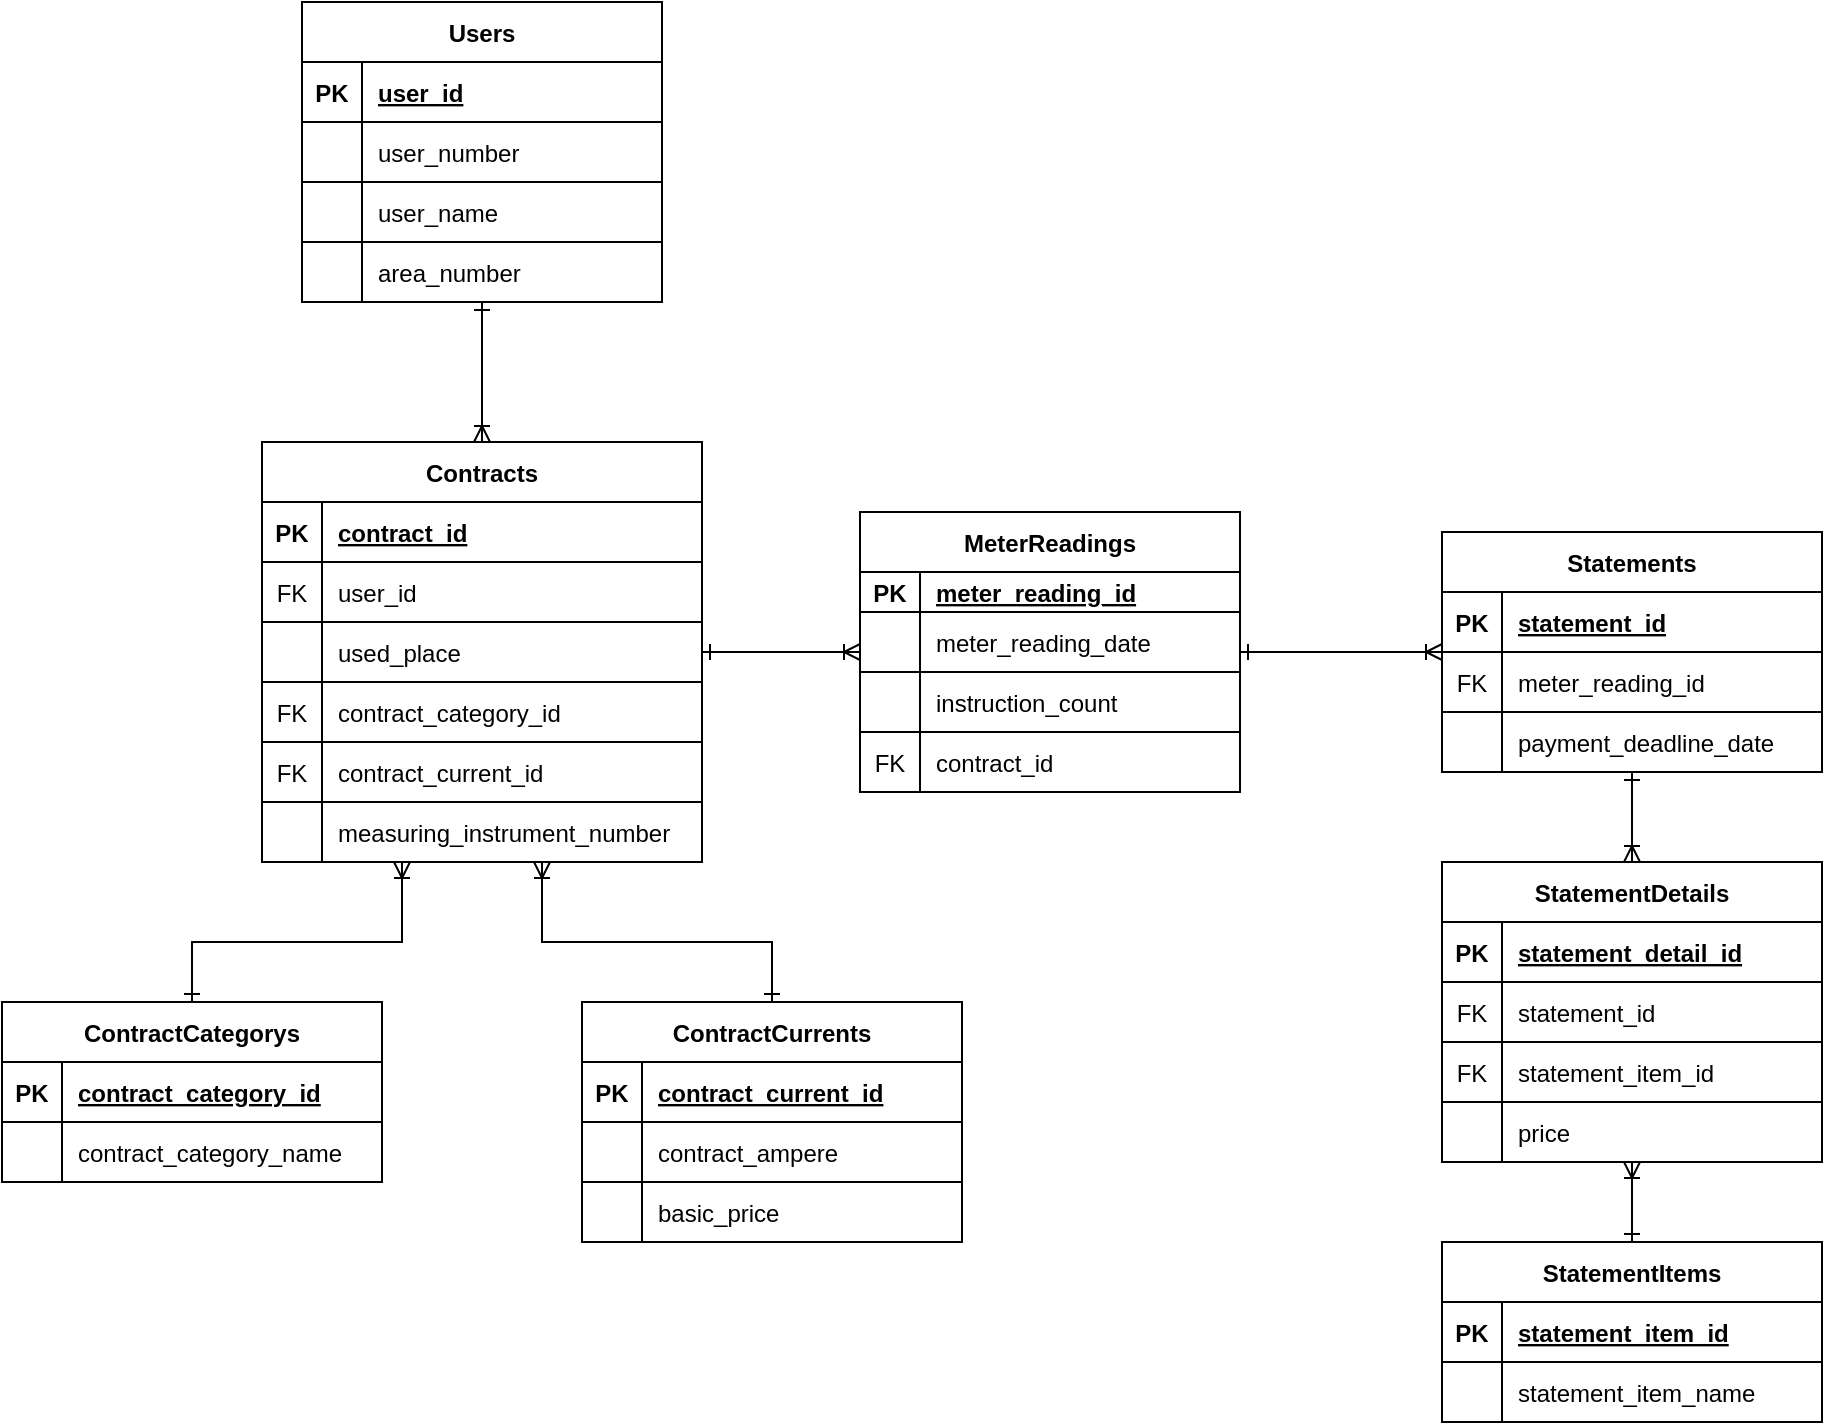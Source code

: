 <mxfile version="20.6.2" type="google"><diagram id="OsmohIq29qtnRfdCwnu8" name="ページ1"><mxGraphModel grid="1" page="1" gridSize="10" guides="1" tooltips="1" connect="1" arrows="1" fold="1" pageScale="1" pageWidth="827" pageHeight="1169" math="0" shadow="0"><root><mxCell id="0"/><mxCell id="1" parent="0"/><mxCell id="p3FeHAVsROIq5EBSX3aP-1" value="MeterReadings" style="shape=table;startSize=30;container=1;collapsible=1;childLayout=tableLayout;fixedRows=1;rowLines=0;fontStyle=1;align=center;resizeLast=1;" vertex="1" parent="1"><mxGeometry x="319" y="275" width="190" height="140" as="geometry"/></mxCell><mxCell id="p3FeHAVsROIq5EBSX3aP-2" value="" style="shape=tableRow;horizontal=0;startSize=0;swimlaneHead=0;swimlaneBody=0;fillColor=none;collapsible=0;dropTarget=0;points=[[0,0.5],[1,0.5]];portConstraint=eastwest;top=0;left=0;right=0;bottom=1;" vertex="1" parent="p3FeHAVsROIq5EBSX3aP-1"><mxGeometry y="30" width="190" height="20" as="geometry"/></mxCell><mxCell id="p3FeHAVsROIq5EBSX3aP-3" value="PK" style="shape=partialRectangle;connectable=0;fillColor=none;top=0;left=0;bottom=0;right=0;fontStyle=1;overflow=hidden;" vertex="1" parent="p3FeHAVsROIq5EBSX3aP-2"><mxGeometry width="30" height="20" as="geometry"><mxRectangle width="30" height="20" as="alternateBounds"/></mxGeometry></mxCell><mxCell id="p3FeHAVsROIq5EBSX3aP-4" value="meter_reading_id" style="shape=partialRectangle;connectable=0;fillColor=none;top=0;left=0;bottom=0;right=0;align=left;spacingLeft=6;fontStyle=5;overflow=hidden;" vertex="1" parent="p3FeHAVsROIq5EBSX3aP-2"><mxGeometry x="30" width="160" height="20" as="geometry"><mxRectangle width="160" height="20" as="alternateBounds"/></mxGeometry></mxCell><mxCell id="p3FeHAVsROIq5EBSX3aP-5" style="shape=tableRow;horizontal=0;startSize=0;swimlaneHead=0;swimlaneBody=0;fillColor=none;collapsible=0;dropTarget=0;points=[[0,0.5],[1,0.5]];portConstraint=eastwest;top=0;left=0;right=0;bottom=1;fontStyle=1" vertex="1" parent="p3FeHAVsROIq5EBSX3aP-1"><mxGeometry y="50" width="190" height="30" as="geometry"/></mxCell><mxCell id="p3FeHAVsROIq5EBSX3aP-6" value="" style="shape=partialRectangle;connectable=0;fillColor=none;top=0;left=0;bottom=0;right=0;fontStyle=0;overflow=hidden;" vertex="1" parent="p3FeHAVsROIq5EBSX3aP-5"><mxGeometry width="30" height="30" as="geometry"><mxRectangle width="30" height="30" as="alternateBounds"/></mxGeometry></mxCell><mxCell id="p3FeHAVsROIq5EBSX3aP-7" value="meter_reading_date" style="shape=partialRectangle;connectable=0;fillColor=none;top=0;left=0;bottom=0;right=0;align=left;spacingLeft=6;fontStyle=0;overflow=hidden;" vertex="1" parent="p3FeHAVsROIq5EBSX3aP-5"><mxGeometry x="30" width="160" height="30" as="geometry"><mxRectangle width="160" height="30" as="alternateBounds"/></mxGeometry></mxCell><mxCell id="p3FeHAVsROIq5EBSX3aP-8" style="shape=tableRow;horizontal=0;startSize=0;swimlaneHead=0;swimlaneBody=0;fillColor=none;collapsible=0;dropTarget=0;points=[[0,0.5],[1,0.5]];portConstraint=eastwest;top=0;left=0;right=0;bottom=1;fontStyle=1" vertex="1" parent="p3FeHAVsROIq5EBSX3aP-1"><mxGeometry y="80" width="190" height="30" as="geometry"/></mxCell><mxCell id="p3FeHAVsROIq5EBSX3aP-9" value="" style="shape=partialRectangle;connectable=0;fillColor=none;top=0;left=0;bottom=0;right=0;fontStyle=0;overflow=hidden;" vertex="1" parent="p3FeHAVsROIq5EBSX3aP-8"><mxGeometry width="30" height="30" as="geometry"><mxRectangle width="30" height="30" as="alternateBounds"/></mxGeometry></mxCell><mxCell id="p3FeHAVsROIq5EBSX3aP-10" value="instruction_count" style="shape=partialRectangle;connectable=0;fillColor=none;top=0;left=0;bottom=0;right=0;align=left;spacingLeft=6;fontStyle=0;overflow=hidden;" vertex="1" parent="p3FeHAVsROIq5EBSX3aP-8"><mxGeometry x="30" width="160" height="30" as="geometry"><mxRectangle width="160" height="30" as="alternateBounds"/></mxGeometry></mxCell><mxCell id="p3FeHAVsROIq5EBSX3aP-11" style="shape=tableRow;horizontal=0;startSize=0;swimlaneHead=0;swimlaneBody=0;fillColor=none;collapsible=0;dropTarget=0;points=[[0,0.5],[1,0.5]];portConstraint=eastwest;top=0;left=0;right=0;bottom=1;fontStyle=1" vertex="1" parent="p3FeHAVsROIq5EBSX3aP-1"><mxGeometry y="110" width="190" height="30" as="geometry"/></mxCell><mxCell id="p3FeHAVsROIq5EBSX3aP-12" value="FK" style="shape=partialRectangle;connectable=0;fillColor=none;top=0;left=0;bottom=0;right=0;fontStyle=0;overflow=hidden;" vertex="1" parent="p3FeHAVsROIq5EBSX3aP-11"><mxGeometry width="30" height="30" as="geometry"><mxRectangle width="30" height="30" as="alternateBounds"/></mxGeometry></mxCell><mxCell id="p3FeHAVsROIq5EBSX3aP-13" value="contract_id" style="shape=partialRectangle;connectable=0;fillColor=none;top=0;left=0;bottom=0;right=0;align=left;spacingLeft=6;fontStyle=0;overflow=hidden;" vertex="1" parent="p3FeHAVsROIq5EBSX3aP-11"><mxGeometry x="30" width="160" height="30" as="geometry"><mxRectangle width="160" height="30" as="alternateBounds"/></mxGeometry></mxCell><mxCell id="p3FeHAVsROIq5EBSX3aP-17" value="Statements" style="shape=table;startSize=30;container=1;collapsible=1;childLayout=tableLayout;fixedRows=1;rowLines=0;fontStyle=1;align=center;resizeLast=1;" vertex="1" parent="1"><mxGeometry x="610" y="285" width="190" height="120" as="geometry"/></mxCell><mxCell id="p3FeHAVsROIq5EBSX3aP-18" value="" style="shape=tableRow;horizontal=0;startSize=0;swimlaneHead=0;swimlaneBody=0;fillColor=none;collapsible=0;dropTarget=0;points=[[0,0.5],[1,0.5]];portConstraint=eastwest;top=0;left=0;right=0;bottom=1;" vertex="1" parent="p3FeHAVsROIq5EBSX3aP-17"><mxGeometry y="30" width="190" height="30" as="geometry"/></mxCell><mxCell id="p3FeHAVsROIq5EBSX3aP-19" value="PK" style="shape=partialRectangle;connectable=0;fillColor=none;top=0;left=0;bottom=0;right=0;fontStyle=1;overflow=hidden;" vertex="1" parent="p3FeHAVsROIq5EBSX3aP-18"><mxGeometry width="30" height="30" as="geometry"><mxRectangle width="30" height="30" as="alternateBounds"/></mxGeometry></mxCell><mxCell id="p3FeHAVsROIq5EBSX3aP-20" value="statement_id" style="shape=partialRectangle;connectable=0;fillColor=none;top=0;left=0;bottom=0;right=0;align=left;spacingLeft=6;fontStyle=5;overflow=hidden;" vertex="1" parent="p3FeHAVsROIq5EBSX3aP-18"><mxGeometry x="30" width="160" height="30" as="geometry"><mxRectangle width="160" height="30" as="alternateBounds"/></mxGeometry></mxCell><mxCell id="p3FeHAVsROIq5EBSX3aP-21" style="shape=tableRow;horizontal=0;startSize=0;swimlaneHead=0;swimlaneBody=0;fillColor=none;collapsible=0;dropTarget=0;points=[[0,0.5],[1,0.5]];portConstraint=eastwest;top=0;left=0;right=0;bottom=1;fontStyle=1" vertex="1" parent="p3FeHAVsROIq5EBSX3aP-17"><mxGeometry y="60" width="190" height="30" as="geometry"/></mxCell><mxCell id="p3FeHAVsROIq5EBSX3aP-22" value="FK" style="shape=partialRectangle;connectable=0;fillColor=none;top=0;left=0;bottom=0;right=0;fontStyle=0;overflow=hidden;" vertex="1" parent="p3FeHAVsROIq5EBSX3aP-21"><mxGeometry width="30" height="30" as="geometry"><mxRectangle width="30" height="30" as="alternateBounds"/></mxGeometry></mxCell><mxCell id="p3FeHAVsROIq5EBSX3aP-23" value="meter_reading_id" style="shape=partialRectangle;connectable=0;fillColor=none;top=0;left=0;bottom=0;right=0;align=left;spacingLeft=6;fontStyle=0;overflow=hidden;" vertex="1" parent="p3FeHAVsROIq5EBSX3aP-21"><mxGeometry x="30" width="160" height="30" as="geometry"><mxRectangle width="160" height="30" as="alternateBounds"/></mxGeometry></mxCell><mxCell id="p3FeHAVsROIq5EBSX3aP-149" style="shape=tableRow;horizontal=0;startSize=0;swimlaneHead=0;swimlaneBody=0;fillColor=none;collapsible=0;dropTarget=0;points=[[0,0.5],[1,0.5]];portConstraint=eastwest;top=0;left=0;right=0;bottom=1;fontStyle=1" vertex="1" parent="p3FeHAVsROIq5EBSX3aP-17"><mxGeometry y="90" width="190" height="30" as="geometry"/></mxCell><mxCell id="p3FeHAVsROIq5EBSX3aP-150" style="shape=partialRectangle;connectable=0;fillColor=none;top=0;left=0;bottom=0;right=0;fontStyle=0;overflow=hidden;" vertex="1" parent="p3FeHAVsROIq5EBSX3aP-149"><mxGeometry width="30" height="30" as="geometry"><mxRectangle width="30" height="30" as="alternateBounds"/></mxGeometry></mxCell><mxCell id="p3FeHAVsROIq5EBSX3aP-151" value="payment_deadline_date" style="shape=partialRectangle;connectable=0;fillColor=none;top=0;left=0;bottom=0;right=0;align=left;spacingLeft=6;fontStyle=0;overflow=hidden;" vertex="1" parent="p3FeHAVsROIq5EBSX3aP-149"><mxGeometry x="30" width="160" height="30" as="geometry"><mxRectangle width="160" height="30" as="alternateBounds"/></mxGeometry></mxCell><mxCell id="p3FeHAVsROIq5EBSX3aP-33" value="Contracts" style="shape=table;startSize=30;container=1;collapsible=1;childLayout=tableLayout;fixedRows=1;rowLines=0;fontStyle=1;align=center;resizeLast=1;" vertex="1" parent="1"><mxGeometry x="20" y="240" width="220" height="210" as="geometry"/></mxCell><mxCell id="p3FeHAVsROIq5EBSX3aP-34" value="" style="shape=tableRow;horizontal=0;startSize=0;swimlaneHead=0;swimlaneBody=0;fillColor=none;collapsible=0;dropTarget=0;points=[[0,0.5],[1,0.5]];portConstraint=eastwest;top=0;left=0;right=0;bottom=1;" vertex="1" parent="p3FeHAVsROIq5EBSX3aP-33"><mxGeometry y="30" width="220" height="30" as="geometry"/></mxCell><mxCell id="p3FeHAVsROIq5EBSX3aP-35" value="PK" style="shape=partialRectangle;connectable=0;fillColor=none;top=0;left=0;bottom=0;right=0;fontStyle=1;overflow=hidden;" vertex="1" parent="p3FeHAVsROIq5EBSX3aP-34"><mxGeometry width="30" height="30" as="geometry"><mxRectangle width="30" height="30" as="alternateBounds"/></mxGeometry></mxCell><mxCell id="p3FeHAVsROIq5EBSX3aP-36" value="contract_id" style="shape=partialRectangle;connectable=0;fillColor=none;top=0;left=0;bottom=0;right=0;align=left;spacingLeft=6;fontStyle=5;overflow=hidden;" vertex="1" parent="p3FeHAVsROIq5EBSX3aP-34"><mxGeometry x="30" width="190" height="30" as="geometry"><mxRectangle width="190" height="30" as="alternateBounds"/></mxGeometry></mxCell><mxCell id="p3FeHAVsROIq5EBSX3aP-37" style="shape=tableRow;horizontal=0;startSize=0;swimlaneHead=0;swimlaneBody=0;fillColor=none;collapsible=0;dropTarget=0;points=[[0,0.5],[1,0.5]];portConstraint=eastwest;top=0;left=0;right=0;bottom=1;fontStyle=1" vertex="1" parent="p3FeHAVsROIq5EBSX3aP-33"><mxGeometry y="60" width="220" height="30" as="geometry"/></mxCell><mxCell id="p3FeHAVsROIq5EBSX3aP-38" value="FK" style="shape=partialRectangle;connectable=0;fillColor=none;top=0;left=0;bottom=0;right=0;fontStyle=0;overflow=hidden;" vertex="1" parent="p3FeHAVsROIq5EBSX3aP-37"><mxGeometry width="30" height="30" as="geometry"><mxRectangle width="30" height="30" as="alternateBounds"/></mxGeometry></mxCell><mxCell id="p3FeHAVsROIq5EBSX3aP-39" value="user_id" style="shape=partialRectangle;connectable=0;fillColor=none;top=0;left=0;bottom=0;right=0;align=left;spacingLeft=6;fontStyle=0;overflow=hidden;" vertex="1" parent="p3FeHAVsROIq5EBSX3aP-37"><mxGeometry x="30" width="190" height="30" as="geometry"><mxRectangle width="190" height="30" as="alternateBounds"/></mxGeometry></mxCell><mxCell id="p3FeHAVsROIq5EBSX3aP-40" style="shape=tableRow;horizontal=0;startSize=0;swimlaneHead=0;swimlaneBody=0;fillColor=none;collapsible=0;dropTarget=0;points=[[0,0.5],[1,0.5]];portConstraint=eastwest;top=0;left=0;right=0;bottom=1;fontStyle=1" vertex="1" parent="p3FeHAVsROIq5EBSX3aP-33"><mxGeometry y="90" width="220" height="30" as="geometry"/></mxCell><mxCell id="p3FeHAVsROIq5EBSX3aP-41" value="" style="shape=partialRectangle;connectable=0;fillColor=none;top=0;left=0;bottom=0;right=0;fontStyle=0;overflow=hidden;" vertex="1" parent="p3FeHAVsROIq5EBSX3aP-40"><mxGeometry width="30" height="30" as="geometry"><mxRectangle width="30" height="30" as="alternateBounds"/></mxGeometry></mxCell><mxCell id="p3FeHAVsROIq5EBSX3aP-42" value="used_place" style="shape=partialRectangle;connectable=0;fillColor=none;top=0;left=0;bottom=0;right=0;align=left;spacingLeft=6;fontStyle=0;overflow=hidden;" vertex="1" parent="p3FeHAVsROIq5EBSX3aP-40"><mxGeometry x="30" width="190" height="30" as="geometry"><mxRectangle width="190" height="30" as="alternateBounds"/></mxGeometry></mxCell><mxCell id="p3FeHAVsROIq5EBSX3aP-43" style="shape=tableRow;horizontal=0;startSize=0;swimlaneHead=0;swimlaneBody=0;fillColor=none;collapsible=0;dropTarget=0;points=[[0,0.5],[1,0.5]];portConstraint=eastwest;top=0;left=0;right=0;bottom=1;fontStyle=1" vertex="1" parent="p3FeHAVsROIq5EBSX3aP-33"><mxGeometry y="120" width="220" height="30" as="geometry"/></mxCell><mxCell id="p3FeHAVsROIq5EBSX3aP-44" value="FK" style="shape=partialRectangle;connectable=0;fillColor=none;top=0;left=0;bottom=0;right=0;fontStyle=0;overflow=hidden;" vertex="1" parent="p3FeHAVsROIq5EBSX3aP-43"><mxGeometry width="30" height="30" as="geometry"><mxRectangle width="30" height="30" as="alternateBounds"/></mxGeometry></mxCell><mxCell id="p3FeHAVsROIq5EBSX3aP-45" value="contract_category_id" style="shape=partialRectangle;connectable=0;fillColor=none;top=0;left=0;bottom=0;right=0;align=left;spacingLeft=6;fontStyle=0;overflow=hidden;" vertex="1" parent="p3FeHAVsROIq5EBSX3aP-43"><mxGeometry x="30" width="190" height="30" as="geometry"><mxRectangle width="190" height="30" as="alternateBounds"/></mxGeometry></mxCell><mxCell id="p3FeHAVsROIq5EBSX3aP-46" style="shape=tableRow;horizontal=0;startSize=0;swimlaneHead=0;swimlaneBody=0;fillColor=none;collapsible=0;dropTarget=0;points=[[0,0.5],[1,0.5]];portConstraint=eastwest;top=0;left=0;right=0;bottom=1;fontStyle=1" vertex="1" parent="p3FeHAVsROIq5EBSX3aP-33"><mxGeometry y="150" width="220" height="30" as="geometry"/></mxCell><mxCell id="p3FeHAVsROIq5EBSX3aP-47" value="FK" style="shape=partialRectangle;connectable=0;fillColor=none;top=0;left=0;bottom=0;right=0;fontStyle=0;overflow=hidden;" vertex="1" parent="p3FeHAVsROIq5EBSX3aP-46"><mxGeometry width="30" height="30" as="geometry"><mxRectangle width="30" height="30" as="alternateBounds"/></mxGeometry></mxCell><mxCell id="p3FeHAVsROIq5EBSX3aP-48" value="contract_current_id" style="shape=partialRectangle;connectable=0;fillColor=none;top=0;left=0;bottom=0;right=0;align=left;spacingLeft=6;fontStyle=0;overflow=hidden;" vertex="1" parent="p3FeHAVsROIq5EBSX3aP-46"><mxGeometry x="30" width="190" height="30" as="geometry"><mxRectangle width="190" height="30" as="alternateBounds"/></mxGeometry></mxCell><mxCell id="p3FeHAVsROIq5EBSX3aP-152" style="shape=tableRow;horizontal=0;startSize=0;swimlaneHead=0;swimlaneBody=0;fillColor=none;collapsible=0;dropTarget=0;points=[[0,0.5],[1,0.5]];portConstraint=eastwest;top=0;left=0;right=0;bottom=1;fontStyle=1" vertex="1" parent="p3FeHAVsROIq5EBSX3aP-33"><mxGeometry y="180" width="220" height="30" as="geometry"/></mxCell><mxCell id="p3FeHAVsROIq5EBSX3aP-153" style="shape=partialRectangle;connectable=0;fillColor=none;top=0;left=0;bottom=0;right=0;fontStyle=0;overflow=hidden;" vertex="1" parent="p3FeHAVsROIq5EBSX3aP-152"><mxGeometry width="30" height="30" as="geometry"><mxRectangle width="30" height="30" as="alternateBounds"/></mxGeometry></mxCell><mxCell id="p3FeHAVsROIq5EBSX3aP-154" value="measuring_instrument_number" style="shape=partialRectangle;connectable=0;fillColor=none;top=0;left=0;bottom=0;right=0;align=left;spacingLeft=6;fontStyle=0;overflow=hidden;" vertex="1" parent="p3FeHAVsROIq5EBSX3aP-152"><mxGeometry x="30" width="190" height="30" as="geometry"><mxRectangle width="190" height="30" as="alternateBounds"/></mxGeometry></mxCell><mxCell id="p3FeHAVsROIq5EBSX3aP-49" value="StatementDetails" style="shape=table;startSize=30;container=1;collapsible=1;childLayout=tableLayout;fixedRows=1;rowLines=0;fontStyle=1;align=center;resizeLast=1;" vertex="1" parent="1"><mxGeometry x="610" y="450" width="190" height="150" as="geometry"/></mxCell><mxCell id="p3FeHAVsROIq5EBSX3aP-50" value="" style="shape=tableRow;horizontal=0;startSize=0;swimlaneHead=0;swimlaneBody=0;fillColor=none;collapsible=0;dropTarget=0;points=[[0,0.5],[1,0.5]];portConstraint=eastwest;top=0;left=0;right=0;bottom=1;" vertex="1" parent="p3FeHAVsROIq5EBSX3aP-49"><mxGeometry y="30" width="190" height="30" as="geometry"/></mxCell><mxCell id="p3FeHAVsROIq5EBSX3aP-51" value="PK" style="shape=partialRectangle;connectable=0;fillColor=none;top=0;left=0;bottom=0;right=0;fontStyle=1;overflow=hidden;" vertex="1" parent="p3FeHAVsROIq5EBSX3aP-50"><mxGeometry width="30" height="30" as="geometry"><mxRectangle width="30" height="30" as="alternateBounds"/></mxGeometry></mxCell><mxCell id="p3FeHAVsROIq5EBSX3aP-52" value="statement_detail_id" style="shape=partialRectangle;connectable=0;fillColor=none;top=0;left=0;bottom=0;right=0;align=left;spacingLeft=6;fontStyle=5;overflow=hidden;" vertex="1" parent="p3FeHAVsROIq5EBSX3aP-50"><mxGeometry x="30" width="160" height="30" as="geometry"><mxRectangle width="160" height="30" as="alternateBounds"/></mxGeometry></mxCell><mxCell id="p3FeHAVsROIq5EBSX3aP-53" style="shape=tableRow;horizontal=0;startSize=0;swimlaneHead=0;swimlaneBody=0;fillColor=none;collapsible=0;dropTarget=0;points=[[0,0.5],[1,0.5]];portConstraint=eastwest;top=0;left=0;right=0;bottom=1;fontStyle=1" vertex="1" parent="p3FeHAVsROIq5EBSX3aP-49"><mxGeometry y="60" width="190" height="30" as="geometry"/></mxCell><mxCell id="p3FeHAVsROIq5EBSX3aP-54" value="FK" style="shape=partialRectangle;connectable=0;fillColor=none;top=0;left=0;bottom=0;right=0;fontStyle=0;overflow=hidden;" vertex="1" parent="p3FeHAVsROIq5EBSX3aP-53"><mxGeometry width="30" height="30" as="geometry"><mxRectangle width="30" height="30" as="alternateBounds"/></mxGeometry></mxCell><mxCell id="p3FeHAVsROIq5EBSX3aP-55" value="statement_id" style="shape=partialRectangle;connectable=0;fillColor=none;top=0;left=0;bottom=0;right=0;align=left;spacingLeft=6;fontStyle=0;overflow=hidden;" vertex="1" parent="p3FeHAVsROIq5EBSX3aP-53"><mxGeometry x="30" width="160" height="30" as="geometry"><mxRectangle width="160" height="30" as="alternateBounds"/></mxGeometry></mxCell><mxCell id="p3FeHAVsROIq5EBSX3aP-56" style="shape=tableRow;horizontal=0;startSize=0;swimlaneHead=0;swimlaneBody=0;fillColor=none;collapsible=0;dropTarget=0;points=[[0,0.5],[1,0.5]];portConstraint=eastwest;top=0;left=0;right=0;bottom=1;fontStyle=1" vertex="1" parent="p3FeHAVsROIq5EBSX3aP-49"><mxGeometry y="90" width="190" height="30" as="geometry"/></mxCell><mxCell id="p3FeHAVsROIq5EBSX3aP-57" value="FK" style="shape=partialRectangle;connectable=0;fillColor=none;top=0;left=0;bottom=0;right=0;fontStyle=0;overflow=hidden;" vertex="1" parent="p3FeHAVsROIq5EBSX3aP-56"><mxGeometry width="30" height="30" as="geometry"><mxRectangle width="30" height="30" as="alternateBounds"/></mxGeometry></mxCell><mxCell id="p3FeHAVsROIq5EBSX3aP-58" value="statement_item_id" style="shape=partialRectangle;connectable=0;fillColor=none;top=0;left=0;bottom=0;right=0;align=left;spacingLeft=6;fontStyle=0;overflow=hidden;" vertex="1" parent="p3FeHAVsROIq5EBSX3aP-56"><mxGeometry x="30" width="160" height="30" as="geometry"><mxRectangle width="160" height="30" as="alternateBounds"/></mxGeometry></mxCell><mxCell id="p3FeHAVsROIq5EBSX3aP-59" style="shape=tableRow;horizontal=0;startSize=0;swimlaneHead=0;swimlaneBody=0;fillColor=none;collapsible=0;dropTarget=0;points=[[0,0.5],[1,0.5]];portConstraint=eastwest;top=0;left=0;right=0;bottom=1;fontStyle=1" vertex="1" parent="p3FeHAVsROIq5EBSX3aP-49"><mxGeometry y="120" width="190" height="30" as="geometry"/></mxCell><mxCell id="p3FeHAVsROIq5EBSX3aP-60" style="shape=partialRectangle;connectable=0;fillColor=none;top=0;left=0;bottom=0;right=0;fontStyle=0;overflow=hidden;" vertex="1" parent="p3FeHAVsROIq5EBSX3aP-59"><mxGeometry width="30" height="30" as="geometry"><mxRectangle width="30" height="30" as="alternateBounds"/></mxGeometry></mxCell><mxCell id="p3FeHAVsROIq5EBSX3aP-61" value="price" style="shape=partialRectangle;connectable=0;fillColor=none;top=0;left=0;bottom=0;right=0;align=left;spacingLeft=6;fontStyle=0;overflow=hidden;" vertex="1" parent="p3FeHAVsROIq5EBSX3aP-59"><mxGeometry x="30" width="160" height="30" as="geometry"><mxRectangle width="160" height="30" as="alternateBounds"/></mxGeometry></mxCell><mxCell id="p3FeHAVsROIq5EBSX3aP-81" value="Users" style="shape=table;startSize=30;container=1;collapsible=1;childLayout=tableLayout;fixedRows=1;rowLines=0;fontStyle=1;align=center;resizeLast=1;" vertex="1" parent="1"><mxGeometry x="40" y="20" width="180" height="150" as="geometry"/></mxCell><mxCell id="p3FeHAVsROIq5EBSX3aP-82" value="" style="shape=tableRow;horizontal=0;startSize=0;swimlaneHead=0;swimlaneBody=0;fillColor=none;collapsible=0;dropTarget=0;points=[[0,0.5],[1,0.5]];portConstraint=eastwest;top=0;left=0;right=0;bottom=1;" vertex="1" parent="p3FeHAVsROIq5EBSX3aP-81"><mxGeometry y="30" width="180" height="30" as="geometry"/></mxCell><mxCell id="p3FeHAVsROIq5EBSX3aP-83" value="PK" style="shape=partialRectangle;connectable=0;fillColor=none;top=0;left=0;bottom=0;right=0;fontStyle=1;overflow=hidden;" vertex="1" parent="p3FeHAVsROIq5EBSX3aP-82"><mxGeometry width="30" height="30" as="geometry"><mxRectangle width="30" height="30" as="alternateBounds"/></mxGeometry></mxCell><mxCell id="p3FeHAVsROIq5EBSX3aP-84" value="user_id" style="shape=partialRectangle;connectable=0;fillColor=none;top=0;left=0;bottom=0;right=0;align=left;spacingLeft=6;fontStyle=5;overflow=hidden;" vertex="1" parent="p3FeHAVsROIq5EBSX3aP-82"><mxGeometry x="30" width="150" height="30" as="geometry"><mxRectangle width="150" height="30" as="alternateBounds"/></mxGeometry></mxCell><mxCell id="p3FeHAVsROIq5EBSX3aP-85" style="shape=tableRow;horizontal=0;startSize=0;swimlaneHead=0;swimlaneBody=0;fillColor=none;collapsible=0;dropTarget=0;points=[[0,0.5],[1,0.5]];portConstraint=eastwest;top=0;left=0;right=0;bottom=1;fontStyle=1" vertex="1" parent="p3FeHAVsROIq5EBSX3aP-81"><mxGeometry y="60" width="180" height="30" as="geometry"/></mxCell><mxCell id="p3FeHAVsROIq5EBSX3aP-86" value="" style="shape=partialRectangle;connectable=0;fillColor=none;top=0;left=0;bottom=0;right=0;fontStyle=0;overflow=hidden;" vertex="1" parent="p3FeHAVsROIq5EBSX3aP-85"><mxGeometry width="30" height="30" as="geometry"><mxRectangle width="30" height="30" as="alternateBounds"/></mxGeometry></mxCell><mxCell id="p3FeHAVsROIq5EBSX3aP-87" value="user_number" style="shape=partialRectangle;connectable=0;fillColor=none;top=0;left=0;bottom=0;right=0;align=left;spacingLeft=6;fontStyle=0;overflow=hidden;" vertex="1" parent="p3FeHAVsROIq5EBSX3aP-85"><mxGeometry x="30" width="150" height="30" as="geometry"><mxRectangle width="150" height="30" as="alternateBounds"/></mxGeometry></mxCell><mxCell id="p3FeHAVsROIq5EBSX3aP-88" style="shape=tableRow;horizontal=0;startSize=0;swimlaneHead=0;swimlaneBody=0;fillColor=none;collapsible=0;dropTarget=0;points=[[0,0.5],[1,0.5]];portConstraint=eastwest;top=0;left=0;right=0;bottom=1;fontStyle=1" vertex="1" parent="p3FeHAVsROIq5EBSX3aP-81"><mxGeometry y="90" width="180" height="30" as="geometry"/></mxCell><mxCell id="p3FeHAVsROIq5EBSX3aP-89" style="shape=partialRectangle;connectable=0;fillColor=none;top=0;left=0;bottom=0;right=0;fontStyle=0;overflow=hidden;" vertex="1" parent="p3FeHAVsROIq5EBSX3aP-88"><mxGeometry width="30" height="30" as="geometry"><mxRectangle width="30" height="30" as="alternateBounds"/></mxGeometry></mxCell><mxCell id="p3FeHAVsROIq5EBSX3aP-90" value="user_name" style="shape=partialRectangle;connectable=0;fillColor=none;top=0;left=0;bottom=0;right=0;align=left;spacingLeft=6;fontStyle=0;overflow=hidden;" vertex="1" parent="p3FeHAVsROIq5EBSX3aP-88"><mxGeometry x="30" width="150" height="30" as="geometry"><mxRectangle width="150" height="30" as="alternateBounds"/></mxGeometry></mxCell><mxCell id="p3FeHAVsROIq5EBSX3aP-123" style="shape=tableRow;horizontal=0;startSize=0;swimlaneHead=0;swimlaneBody=0;fillColor=none;collapsible=0;dropTarget=0;points=[[0,0.5],[1,0.5]];portConstraint=eastwest;top=0;left=0;right=0;bottom=1;fontStyle=1" vertex="1" parent="p3FeHAVsROIq5EBSX3aP-81"><mxGeometry y="120" width="180" height="30" as="geometry"/></mxCell><mxCell id="p3FeHAVsROIq5EBSX3aP-124" style="shape=partialRectangle;connectable=0;fillColor=none;top=0;left=0;bottom=0;right=0;fontStyle=0;overflow=hidden;" vertex="1" parent="p3FeHAVsROIq5EBSX3aP-123"><mxGeometry width="30" height="30" as="geometry"><mxRectangle width="30" height="30" as="alternateBounds"/></mxGeometry></mxCell><mxCell id="p3FeHAVsROIq5EBSX3aP-125" value="area_number" style="shape=partialRectangle;connectable=0;fillColor=none;top=0;left=0;bottom=0;right=0;align=left;spacingLeft=6;fontStyle=0;overflow=hidden;" vertex="1" parent="p3FeHAVsROIq5EBSX3aP-123"><mxGeometry x="30" width="150" height="30" as="geometry"><mxRectangle width="150" height="30" as="alternateBounds"/></mxGeometry></mxCell><mxCell id="p3FeHAVsROIq5EBSX3aP-91" value="ContractCategorys" style="shape=table;startSize=30;container=1;collapsible=1;childLayout=tableLayout;fixedRows=1;rowLines=0;fontStyle=1;align=center;resizeLast=1;" vertex="1" parent="1"><mxGeometry x="-110" y="520" width="190" height="90" as="geometry"/></mxCell><mxCell id="p3FeHAVsROIq5EBSX3aP-92" value="" style="shape=tableRow;horizontal=0;startSize=0;swimlaneHead=0;swimlaneBody=0;fillColor=none;collapsible=0;dropTarget=0;points=[[0,0.5],[1,0.5]];portConstraint=eastwest;top=0;left=0;right=0;bottom=1;" vertex="1" parent="p3FeHAVsROIq5EBSX3aP-91"><mxGeometry y="30" width="190" height="30" as="geometry"/></mxCell><mxCell id="p3FeHAVsROIq5EBSX3aP-93" value="PK" style="shape=partialRectangle;connectable=0;fillColor=none;top=0;left=0;bottom=0;right=0;fontStyle=1;overflow=hidden;" vertex="1" parent="p3FeHAVsROIq5EBSX3aP-92"><mxGeometry width="30" height="30" as="geometry"><mxRectangle width="30" height="30" as="alternateBounds"/></mxGeometry></mxCell><mxCell id="p3FeHAVsROIq5EBSX3aP-94" value="contract_category_id" style="shape=partialRectangle;connectable=0;fillColor=none;top=0;left=0;bottom=0;right=0;align=left;spacingLeft=6;fontStyle=5;overflow=hidden;" vertex="1" parent="p3FeHAVsROIq5EBSX3aP-92"><mxGeometry x="30" width="160" height="30" as="geometry"><mxRectangle width="160" height="30" as="alternateBounds"/></mxGeometry></mxCell><mxCell id="p3FeHAVsROIq5EBSX3aP-95" style="shape=tableRow;horizontal=0;startSize=0;swimlaneHead=0;swimlaneBody=0;fillColor=none;collapsible=0;dropTarget=0;points=[[0,0.5],[1,0.5]];portConstraint=eastwest;top=0;left=0;right=0;bottom=1;fontStyle=1" vertex="1" parent="p3FeHAVsROIq5EBSX3aP-91"><mxGeometry y="60" width="190" height="30" as="geometry"/></mxCell><mxCell id="p3FeHAVsROIq5EBSX3aP-96" value="" style="shape=partialRectangle;connectable=0;fillColor=none;top=0;left=0;bottom=0;right=0;fontStyle=0;overflow=hidden;" vertex="1" parent="p3FeHAVsROIq5EBSX3aP-95"><mxGeometry width="30" height="30" as="geometry"><mxRectangle width="30" height="30" as="alternateBounds"/></mxGeometry></mxCell><mxCell id="p3FeHAVsROIq5EBSX3aP-97" value="contract_category_name" style="shape=partialRectangle;connectable=0;fillColor=none;top=0;left=0;bottom=0;right=0;align=left;spacingLeft=6;fontStyle=0;overflow=hidden;" vertex="1" parent="p3FeHAVsROIq5EBSX3aP-95"><mxGeometry x="30" width="160" height="30" as="geometry"><mxRectangle width="160" height="30" as="alternateBounds"/></mxGeometry></mxCell><mxCell id="p3FeHAVsROIq5EBSX3aP-107" value="ContractCurrents" style="shape=table;startSize=30;container=1;collapsible=1;childLayout=tableLayout;fixedRows=1;rowLines=0;fontStyle=1;align=center;resizeLast=1;" vertex="1" parent="1"><mxGeometry x="180" y="520" width="190" height="120" as="geometry"/></mxCell><mxCell id="p3FeHAVsROIq5EBSX3aP-108" value="" style="shape=tableRow;horizontal=0;startSize=0;swimlaneHead=0;swimlaneBody=0;fillColor=none;collapsible=0;dropTarget=0;points=[[0,0.5],[1,0.5]];portConstraint=eastwest;top=0;left=0;right=0;bottom=1;" vertex="1" parent="p3FeHAVsROIq5EBSX3aP-107"><mxGeometry y="30" width="190" height="30" as="geometry"/></mxCell><mxCell id="p3FeHAVsROIq5EBSX3aP-109" value="PK" style="shape=partialRectangle;connectable=0;fillColor=none;top=0;left=0;bottom=0;right=0;fontStyle=1;overflow=hidden;" vertex="1" parent="p3FeHAVsROIq5EBSX3aP-108"><mxGeometry width="30" height="30" as="geometry"><mxRectangle width="30" height="30" as="alternateBounds"/></mxGeometry></mxCell><mxCell id="p3FeHAVsROIq5EBSX3aP-110" value="contract_current_id" style="shape=partialRectangle;connectable=0;fillColor=none;top=0;left=0;bottom=0;right=0;align=left;spacingLeft=6;fontStyle=5;overflow=hidden;" vertex="1" parent="p3FeHAVsROIq5EBSX3aP-108"><mxGeometry x="30" width="160" height="30" as="geometry"><mxRectangle width="160" height="30" as="alternateBounds"/></mxGeometry></mxCell><mxCell id="p3FeHAVsROIq5EBSX3aP-111" style="shape=tableRow;horizontal=0;startSize=0;swimlaneHead=0;swimlaneBody=0;fillColor=none;collapsible=0;dropTarget=0;points=[[0,0.5],[1,0.5]];portConstraint=eastwest;top=0;left=0;right=0;bottom=1;fontStyle=1" vertex="1" parent="p3FeHAVsROIq5EBSX3aP-107"><mxGeometry y="60" width="190" height="30" as="geometry"/></mxCell><mxCell id="p3FeHAVsROIq5EBSX3aP-112" value="" style="shape=partialRectangle;connectable=0;fillColor=none;top=0;left=0;bottom=0;right=0;fontStyle=0;overflow=hidden;" vertex="1" parent="p3FeHAVsROIq5EBSX3aP-111"><mxGeometry width="30" height="30" as="geometry"><mxRectangle width="30" height="30" as="alternateBounds"/></mxGeometry></mxCell><mxCell id="p3FeHAVsROIq5EBSX3aP-113" value="contract_ampere" style="shape=partialRectangle;connectable=0;fillColor=none;top=0;left=0;bottom=0;right=0;align=left;spacingLeft=6;fontStyle=0;overflow=hidden;" vertex="1" parent="p3FeHAVsROIq5EBSX3aP-111"><mxGeometry x="30" width="160" height="30" as="geometry"><mxRectangle width="160" height="30" as="alternateBounds"/></mxGeometry></mxCell><mxCell id="p3FeHAVsROIq5EBSX3aP-114" style="shape=tableRow;horizontal=0;startSize=0;swimlaneHead=0;swimlaneBody=0;fillColor=none;collapsible=0;dropTarget=0;points=[[0,0.5],[1,0.5]];portConstraint=eastwest;top=0;left=0;right=0;bottom=1;fontStyle=1" vertex="1" parent="p3FeHAVsROIq5EBSX3aP-107"><mxGeometry y="90" width="190" height="30" as="geometry"/></mxCell><mxCell id="p3FeHAVsROIq5EBSX3aP-115" value="" style="shape=partialRectangle;connectable=0;fillColor=none;top=0;left=0;bottom=0;right=0;fontStyle=0;overflow=hidden;" vertex="1" parent="p3FeHAVsROIq5EBSX3aP-114"><mxGeometry width="30" height="30" as="geometry"><mxRectangle width="30" height="30" as="alternateBounds"/></mxGeometry></mxCell><mxCell id="p3FeHAVsROIq5EBSX3aP-116" value="basic_price" style="shape=partialRectangle;connectable=0;fillColor=none;top=0;left=0;bottom=0;right=0;align=left;spacingLeft=6;fontStyle=0;overflow=hidden;" vertex="1" parent="p3FeHAVsROIq5EBSX3aP-114"><mxGeometry x="30" width="160" height="30" as="geometry"><mxRectangle width="160" height="30" as="alternateBounds"/></mxGeometry></mxCell><mxCell id="p3FeHAVsROIq5EBSX3aP-126" value="StatementItems" style="shape=table;startSize=30;container=1;collapsible=1;childLayout=tableLayout;fixedRows=1;rowLines=0;fontStyle=1;align=center;resizeLast=1;" vertex="1" parent="1"><mxGeometry x="610" y="640" width="190" height="90" as="geometry"/></mxCell><mxCell id="p3FeHAVsROIq5EBSX3aP-127" value="" style="shape=tableRow;horizontal=0;startSize=0;swimlaneHead=0;swimlaneBody=0;fillColor=none;collapsible=0;dropTarget=0;points=[[0,0.5],[1,0.5]];portConstraint=eastwest;top=0;left=0;right=0;bottom=1;" vertex="1" parent="p3FeHAVsROIq5EBSX3aP-126"><mxGeometry y="30" width="190" height="30" as="geometry"/></mxCell><mxCell id="p3FeHAVsROIq5EBSX3aP-128" value="PK" style="shape=partialRectangle;connectable=0;fillColor=none;top=0;left=0;bottom=0;right=0;fontStyle=1;overflow=hidden;" vertex="1" parent="p3FeHAVsROIq5EBSX3aP-127"><mxGeometry width="30" height="30" as="geometry"><mxRectangle width="30" height="30" as="alternateBounds"/></mxGeometry></mxCell><mxCell id="p3FeHAVsROIq5EBSX3aP-129" value="statement_item_id" style="shape=partialRectangle;connectable=0;fillColor=none;top=0;left=0;bottom=0;right=0;align=left;spacingLeft=6;fontStyle=5;overflow=hidden;" vertex="1" parent="p3FeHAVsROIq5EBSX3aP-127"><mxGeometry x="30" width="160" height="30" as="geometry"><mxRectangle width="160" height="30" as="alternateBounds"/></mxGeometry></mxCell><mxCell id="p3FeHAVsROIq5EBSX3aP-130" style="shape=tableRow;horizontal=0;startSize=0;swimlaneHead=0;swimlaneBody=0;fillColor=none;collapsible=0;dropTarget=0;points=[[0,0.5],[1,0.5]];portConstraint=eastwest;top=0;left=0;right=0;bottom=1;fontStyle=1" vertex="1" parent="p3FeHAVsROIq5EBSX3aP-126"><mxGeometry y="60" width="190" height="30" as="geometry"/></mxCell><mxCell id="p3FeHAVsROIq5EBSX3aP-131" value="" style="shape=partialRectangle;connectable=0;fillColor=none;top=0;left=0;bottom=0;right=0;fontStyle=0;overflow=hidden;" vertex="1" parent="p3FeHAVsROIq5EBSX3aP-130"><mxGeometry width="30" height="30" as="geometry"><mxRectangle width="30" height="30" as="alternateBounds"/></mxGeometry></mxCell><mxCell id="p3FeHAVsROIq5EBSX3aP-132" value="statement_item_name" style="shape=partialRectangle;connectable=0;fillColor=none;top=0;left=0;bottom=0;right=0;align=left;spacingLeft=6;fontStyle=0;overflow=hidden;" vertex="1" parent="p3FeHAVsROIq5EBSX3aP-130"><mxGeometry x="30" width="160" height="30" as="geometry"><mxRectangle width="160" height="30" as="alternateBounds"/></mxGeometry></mxCell><mxCell id="p3FeHAVsROIq5EBSX3aP-142" value="" style="fontSize=12;html=1;endArrow=ERoneToMany;rounded=0;startArrow=ERone;startFill=0;" edge="1" parent="1" source="p3FeHAVsROIq5EBSX3aP-81" target="p3FeHAVsROIq5EBSX3aP-33"><mxGeometry width="100" height="100" relative="1" as="geometry"><mxPoint x="220" y="380" as="sourcePoint"/><mxPoint x="320" y="380" as="targetPoint"/></mxGeometry></mxCell><mxCell id="p3FeHAVsROIq5EBSX3aP-143" value="" style="fontSize=12;html=1;endArrow=ERoneToMany;rounded=0;startArrow=ERone;startFill=0;edgeStyle=orthogonalEdgeStyle;" edge="1" parent="1" source="p3FeHAVsROIq5EBSX3aP-91" target="p3FeHAVsROIq5EBSX3aP-33"><mxGeometry width="100" height="100" relative="1" as="geometry"><mxPoint x="230" y="390" as="sourcePoint"/><mxPoint x="330" y="390" as="targetPoint"/><Array as="points"><mxPoint x="-15" y="490"/><mxPoint x="90" y="490"/></Array></mxGeometry></mxCell><mxCell id="p3FeHAVsROIq5EBSX3aP-145" value="" style="fontSize=12;html=1;endArrow=ERoneToMany;rounded=0;startArrow=ERone;startFill=0;" edge="1" parent="1" source="p3FeHAVsROIq5EBSX3aP-33" target="p3FeHAVsROIq5EBSX3aP-1"><mxGeometry width="100" height="100" relative="1" as="geometry"><mxPoint x="370" y="170" as="sourcePoint"/><mxPoint x="140.0" y="250" as="targetPoint"/></mxGeometry></mxCell><mxCell id="p3FeHAVsROIq5EBSX3aP-146" value="" style="fontSize=12;html=1;endArrow=ERoneToMany;rounded=0;startArrow=ERone;startFill=0;" edge="1" parent="1" source="p3FeHAVsROIq5EBSX3aP-1" target="p3FeHAVsROIq5EBSX3aP-17"><mxGeometry width="100" height="100" relative="1" as="geometry"><mxPoint x="370" y="340" as="sourcePoint"/><mxPoint x="250" y="340" as="targetPoint"/></mxGeometry></mxCell><mxCell id="p3FeHAVsROIq5EBSX3aP-147" value="" style="fontSize=12;html=1;endArrow=ERoneToMany;rounded=0;startArrow=ERone;startFill=0;" edge="1" parent="1" source="p3FeHAVsROIq5EBSX3aP-17" target="p3FeHAVsROIq5EBSX3aP-49"><mxGeometry width="100" height="100" relative="1" as="geometry"><mxPoint x="500" y="340" as="sourcePoint"/><mxPoint x="620" y="340" as="targetPoint"/></mxGeometry></mxCell><mxCell id="p3FeHAVsROIq5EBSX3aP-148" value="" style="fontSize=12;html=1;endArrow=ERoneToMany;rounded=0;startArrow=ERone;startFill=0;" edge="1" parent="1" source="p3FeHAVsROIq5EBSX3aP-126" target="p3FeHAVsROIq5EBSX3aP-49"><mxGeometry width="100" height="100" relative="1" as="geometry"><mxPoint x="715" y="385" as="sourcePoint"/><mxPoint x="715" y="430" as="targetPoint"/></mxGeometry></mxCell><mxCell id="p3FeHAVsROIq5EBSX3aP-155" value="" style="fontSize=12;html=1;endArrow=ERoneToMany;rounded=0;startArrow=ERone;startFill=0;edgeStyle=orthogonalEdgeStyle;" edge="1" parent="1" source="p3FeHAVsROIq5EBSX3aP-107" target="p3FeHAVsROIq5EBSX3aP-33"><mxGeometry width="100" height="100" relative="1" as="geometry"><mxPoint x="-4.963" y="530" as="sourcePoint"/><mxPoint x="100.0" y="460.0" as="targetPoint"/><Array as="points"><mxPoint x="275" y="490"/><mxPoint x="160" y="490"/></Array></mxGeometry></mxCell></root></mxGraphModel></diagram></mxfile>